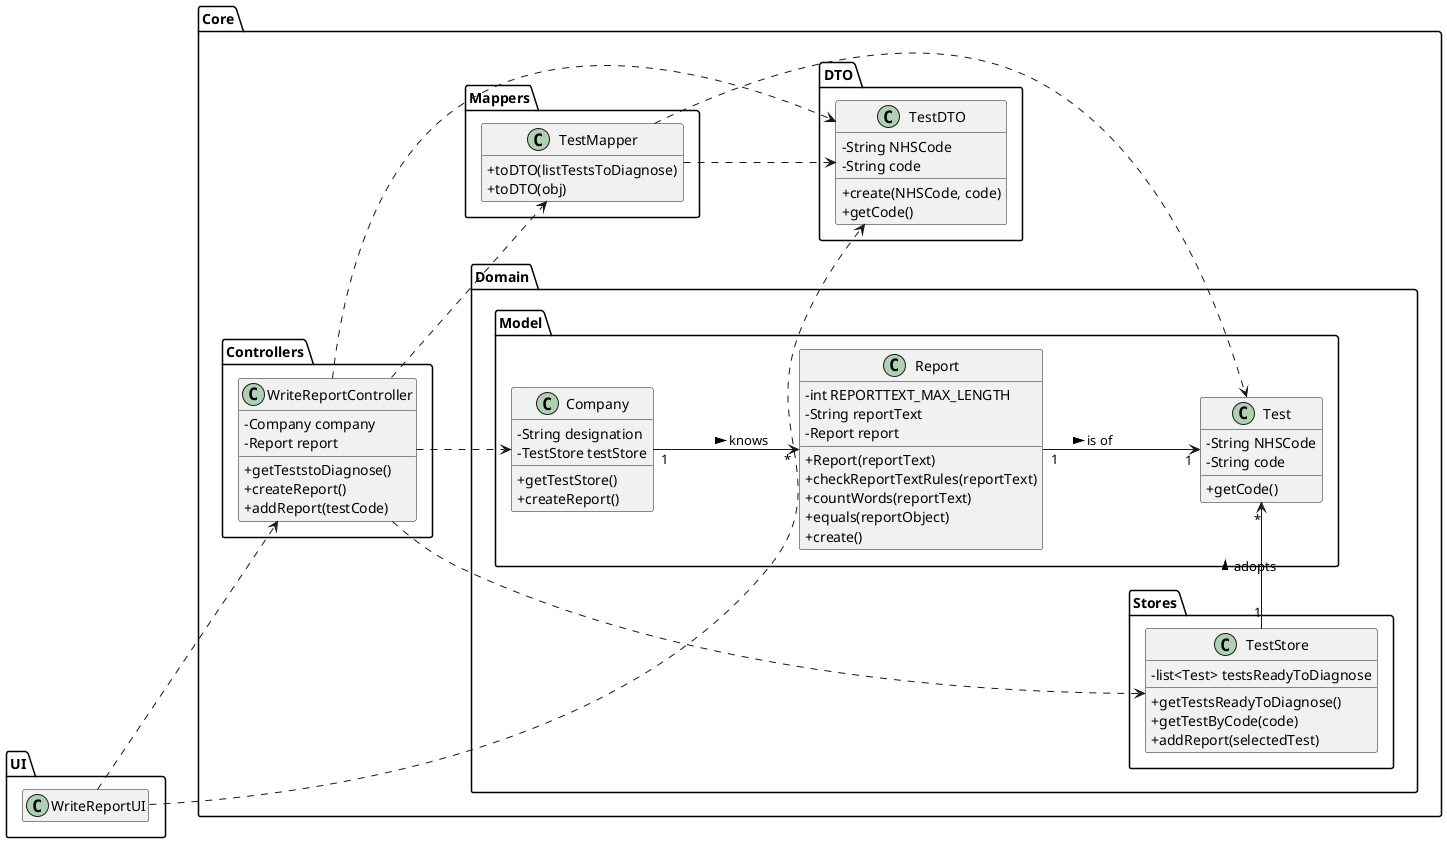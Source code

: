 @startuml
hide empty methods
hide empty attributes
left to right direction
skinparam classAttributeIconSize 0

package Core {

package Domain {

package Model {

class Company {
    -String designation
    -TestStore testStore
    +getTestStore()
    +createReport()
}

class Report {
    - int REPORTTEXT_MAX_LENGTH
    - String reportText
    - Report report
    + Report(reportText)
    + checkReportTextRules(reportText)
    + countWords(reportText)
    + equals(reportObject)
    + create()
}

class Test {
    -String NHSCode
    -String code
    +getCode()
}

}

package Stores {

class TestStore {
    -list<Test> testsReadyToDiagnose
    +getTestsReadyToDiagnose()
    +getTestByCode(code)
    +addReport(selectedTest)
}

}

}

package Mappers {

class TestMapper {
    +toDTO(listTestsToDiagnose)
    +toDTO(obj)
}

}

package DTO {

class TestDTO {
    -String NHSCode
    -String code
    +create(NHSCode, code)
    +getCode()
}

}

package Controllers {

class WriteReportController {
    -Company company
    -Report report
    +getTeststoDiagnose()
    +createReport()
    +addReport(testCode)
}

}

}

package UI {

class WriteReportUI {
}

}

WriteReportUI ..> WriteReportController
WriteReportUI ..> TestDTO
WriteReportController ..> TestMapper
WriteReportController ..> Company
WriteReportController ..> TestStore
WriteReportController ..> TestDTO
TestStore "1" -> "*" Test : adopts >
Company "1" --> "*" Report : knows >
Report "1" --> "1" Test : is of >
TestMapper ..> Test
TestMapper ..> TestDTO

@enduml